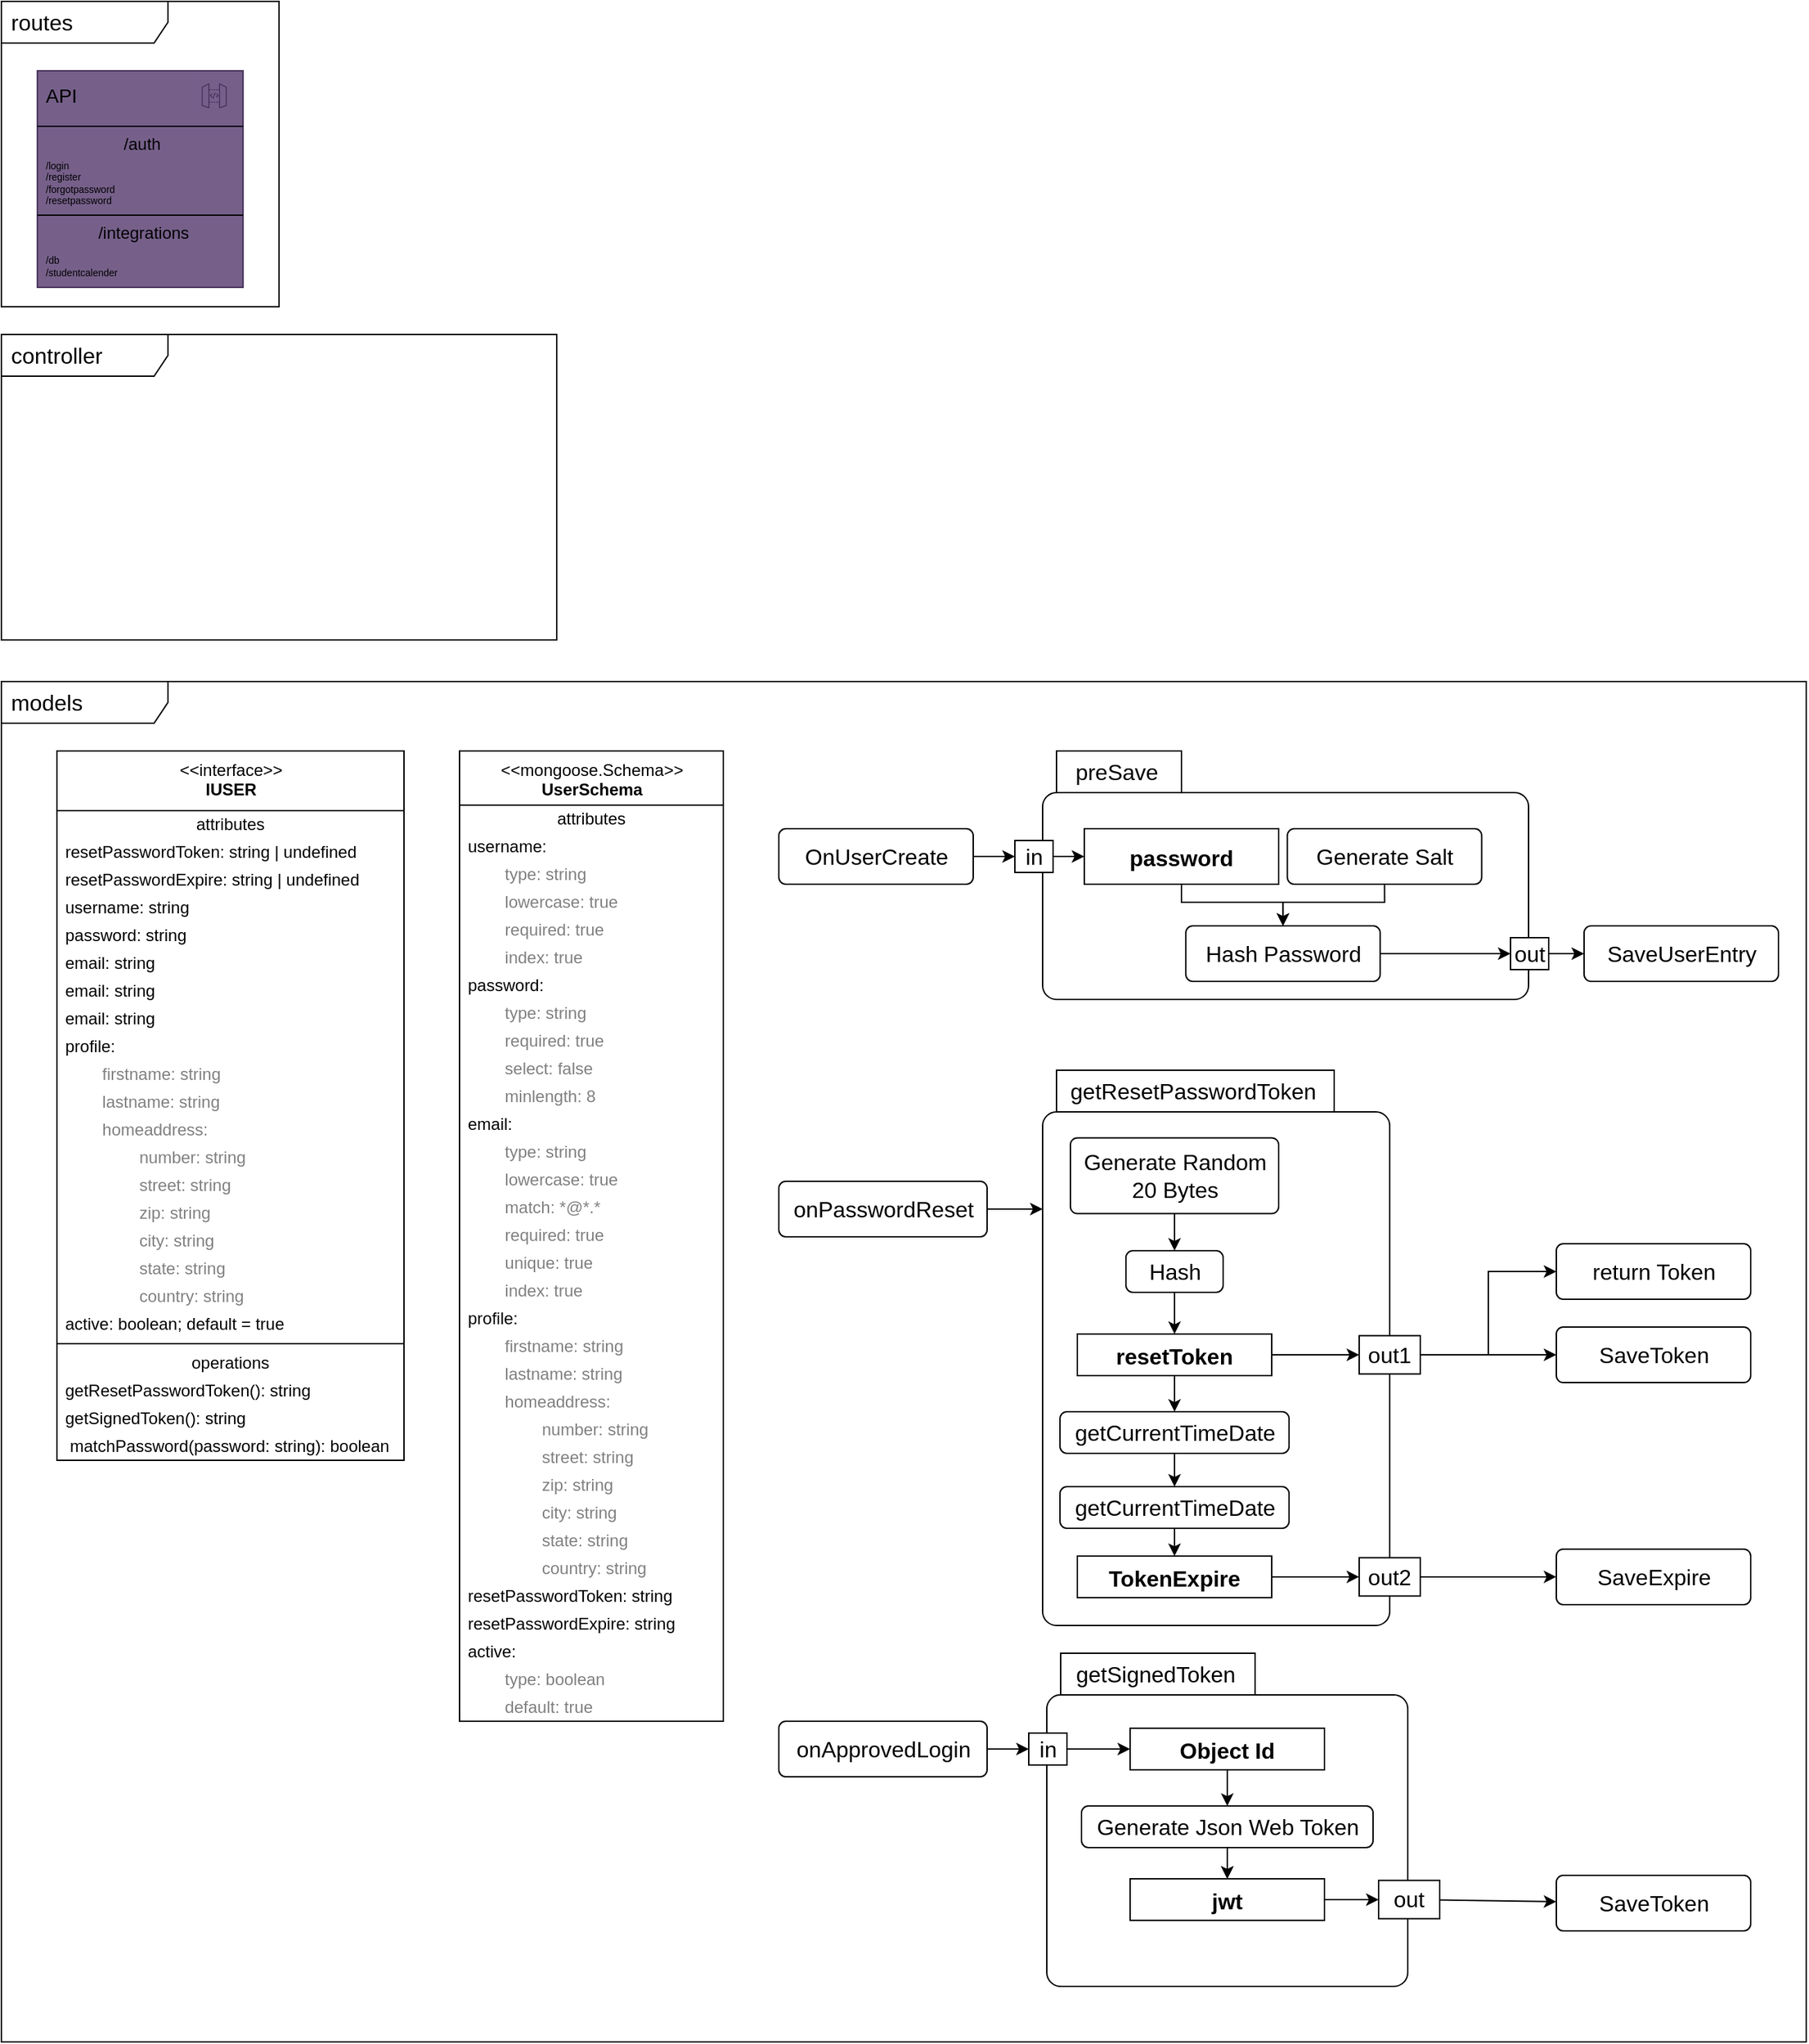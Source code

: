 <mxfile scale="3" border="0">
    <diagram id="nYykl9YyWXMAAkS-OBVn" name="Page-1">
        <mxGraphModel dx="955" dy="1337" grid="1" gridSize="10" guides="1" tooltips="1" connect="1" arrows="1" fold="1" page="1" pageScale="1" pageWidth="3300" pageHeight="2339" math="0" shadow="0">
            <root>
                <mxCell id="0"/>
                <mxCell id="1" parent="0"/>
                <mxCell id="158" value="controller" style="shape=umlFrame;whiteSpace=wrap;html=1;width=120;height=30;boundedLbl=1;verticalAlign=middle;align=left;spacingLeft=5;fontSize=16;" parent="1" vertex="1">
                    <mxGeometry y="240" width="400" height="220" as="geometry"/>
                </mxCell>
                <mxCell id="160" value="" style="group" parent="1" vertex="1" connectable="0">
                    <mxGeometry x="-0.004" width="200" height="220" as="geometry"/>
                </mxCell>
                <mxCell id="159" value="routes" style="shape=umlFrame;whiteSpace=wrap;html=1;width=120;height=30;boundedLbl=1;verticalAlign=middle;align=left;spacingLeft=5;fontSize=16;" parent="160" vertex="1">
                    <mxGeometry width="200" height="220" as="geometry"/>
                </mxCell>
                <mxCell id="2" value="" style="fontStyle=1;align=center;verticalAlign=top;childLayout=stackLayout;horizontal=1;horizontalStack=0;resizeParent=1;resizeParentMax=0;resizeLast=0;marginBottom=0;fontSize=6;fillColor=#76608a;strokeColor=#432D57;fontColor=#ffffff;" parent="160" vertex="1">
                    <mxGeometry x="25.897" y="50" width="148.206" height="156" as="geometry"/>
                </mxCell>
                <mxCell id="3" value="API" style="html=1;align=left;spacingLeft=4;verticalAlign=middle;strokeColor=none;fillColor=none;fontSize=14;" parent="2" vertex="1">
                    <mxGeometry width="148.206" height="36" as="geometry"/>
                </mxCell>
                <mxCell id="4" value="" style="sketch=0;points=[[0,0,0],[0.25,0,0],[0.5,0,0],[0.75,0,0],[1,0,0],[0,1,0],[0.25,1,0],[0.5,1,0],[0.75,1,0],[1,1,0],[0,0.25,0],[0,0.5,0],[0,0.75,0],[1,0.25,0],[1,0.5,0],[1,0.75,0]];outlineConnect=0;gradientDirection=north;dashed=0;verticalLabelPosition=bottom;verticalAlign=top;align=center;html=1;fontSize=12;fontStyle=0;aspect=fixed;shape=mxgraph.aws4.resourceIcon;resIcon=mxgraph.aws4.api_gateway;fillColor=#76608a;strokeColor=#432D57;fontColor=#ffffff;" parent="3" vertex="1">
                    <mxGeometry x="1" width="22.4" height="28" relative="1" as="geometry">
                        <mxPoint x="-32" y="4" as="offset"/>
                    </mxGeometry>
                </mxCell>
                <mxCell id="5" value="" style="line;strokeWidth=1;fillColor=none;align=left;verticalAlign=middle;spacingTop=-1;spacingLeft=3;spacingRight=3;rotatable=0;labelPosition=right;points=[];portConstraint=eastwest;fontSize=6;" parent="2" vertex="1">
                    <mxGeometry y="36" width="148.206" height="8" as="geometry"/>
                </mxCell>
                <mxCell id="6" value="&lt;font style=&quot;font-size: 12px;&quot;&gt;/auth&lt;/font&gt;" style="html=1;align=center;spacingLeft=3;verticalAlign=middle;strokeColor=none;fillColor=none;fontSize=6;" parent="2" vertex="1">
                    <mxGeometry y="44" width="148.206" height="18" as="geometry"/>
                </mxCell>
                <mxCell id="7" value="&lt;font style=&quot;font-size: 7px;&quot;&gt;/login&lt;br style=&quot;font-size: 7px;&quot;&gt;/register&lt;br style=&quot;font-size: 7px;&quot;&gt;/forgotpassword&lt;br style=&quot;font-size: 7px;&quot;&gt;/resetpassword&lt;/font&gt;" style="html=1;align=left;spacingLeft=4;verticalAlign=middle;strokeColor=none;fillColor=none;fontSize=7;" parent="2" vertex="1">
                    <mxGeometry y="62" width="148.206" height="38" as="geometry"/>
                </mxCell>
                <mxCell id="8" value="" style="line;strokeWidth=1;fillColor=none;align=left;verticalAlign=middle;spacingTop=-1;spacingLeft=3;spacingRight=3;rotatable=0;labelPosition=right;points=[];portConstraint=eastwest;fontSize=6;" parent="2" vertex="1">
                    <mxGeometry y="100" width="148.206" height="8" as="geometry"/>
                </mxCell>
                <mxCell id="9" value="&lt;font style=&quot;font-size: 12px;&quot;&gt;/integrations&lt;/font&gt;" style="html=1;align=center;spacingLeft=4;verticalAlign=middle;strokeColor=none;fillColor=none;fontSize=12;" parent="2" vertex="1">
                    <mxGeometry y="108" width="148.206" height="18" as="geometry"/>
                </mxCell>
                <mxCell id="10" value="/db&lt;br style=&quot;font-size: 7px;&quot;&gt;/studentcalender" style="html=1;align=left;spacingLeft=4;verticalAlign=middle;strokeColor=none;fillColor=none;fontSize=7;" parent="2" vertex="1">
                    <mxGeometry y="126" width="148.206" height="30" as="geometry"/>
                </mxCell>
                <mxCell id="161" value="models" style="shape=umlFrame;whiteSpace=wrap;html=1;width=120;height=30;boundedLbl=1;verticalAlign=middle;align=left;spacingLeft=5;fontSize=16;" parent="1" vertex="1">
                    <mxGeometry y="490" width="1300" height="980" as="geometry"/>
                </mxCell>
                <mxCell id="26" value="&amp;lt;&amp;lt;interface&amp;gt;&amp;gt;&lt;br&gt;&lt;b&gt;IUSER&lt;/b&gt;" style="swimlane;fontStyle=0;align=center;verticalAlign=top;childLayout=stackLayout;horizontal=1;startSize=43;horizontalStack=0;resizeParent=1;resizeParentMax=0;resizeLast=0;collapsible=0;marginBottom=0;html=1;" parent="1" vertex="1">
                    <mxGeometry x="40" y="540" width="250" height="511" as="geometry"/>
                </mxCell>
                <mxCell id="27" value="attributes" style="text;html=1;strokeColor=none;fillColor=none;align=center;verticalAlign=middle;spacingLeft=4;spacingRight=4;overflow=hidden;rotatable=0;points=[[0,0.5],[1,0.5]];portConstraint=eastwest;" parent="26" vertex="1">
                    <mxGeometry y="43" width="250" height="20" as="geometry"/>
                </mxCell>
                <mxCell id="28" value="&lt;div&gt;resetPasswordToken: string | undefined&lt;/div&gt;" style="text;html=1;strokeColor=none;fillColor=none;align=left;verticalAlign=middle;spacingLeft=4;spacingRight=4;overflow=hidden;rotatable=0;points=[[0,0.5],[1,0.5]];portConstraint=eastwest;" parent="26" vertex="1">
                    <mxGeometry y="63" width="250" height="20" as="geometry"/>
                </mxCell>
                <mxCell id="36" value="resetPasswordExpire: string | undefined" style="text;html=1;strokeColor=none;fillColor=none;align=left;verticalAlign=middle;spacingLeft=4;spacingRight=4;overflow=hidden;rotatable=0;points=[[0,0.5],[1,0.5]];portConstraint=eastwest;" parent="26" vertex="1">
                    <mxGeometry y="83" width="250" height="20" as="geometry"/>
                </mxCell>
                <mxCell id="37" value="&lt;div&gt;username: string&lt;/div&gt;" style="text;html=1;strokeColor=none;fillColor=none;align=left;verticalAlign=middle;spacingLeft=4;spacingRight=4;overflow=hidden;rotatable=0;points=[[0,0.5],[1,0.5]];portConstraint=eastwest;" parent="26" vertex="1">
                    <mxGeometry y="103" width="250" height="20" as="geometry"/>
                </mxCell>
                <mxCell id="38" value="&lt;div&gt;&lt;span style=&quot;background-color: initial;&quot;&gt;password: string&lt;/span&gt;&lt;br&gt;&lt;/div&gt;" style="text;html=1;strokeColor=none;fillColor=none;align=left;verticalAlign=middle;spacingLeft=4;spacingRight=4;overflow=hidden;rotatable=0;points=[[0,0.5],[1,0.5]];portConstraint=eastwest;" parent="26" vertex="1">
                    <mxGeometry y="123" width="250" height="20" as="geometry"/>
                </mxCell>
                <mxCell id="39" value="&lt;div&gt;email: string&lt;/div&gt;" style="text;html=1;strokeColor=none;fillColor=none;align=left;verticalAlign=middle;spacingLeft=4;spacingRight=4;overflow=hidden;rotatable=0;points=[[0,0.5],[1,0.5]];portConstraint=eastwest;" parent="26" vertex="1">
                    <mxGeometry y="143" width="250" height="20" as="geometry"/>
                </mxCell>
                <mxCell id="40" value="&lt;div&gt;email: string&lt;/div&gt;" style="text;html=1;strokeColor=none;fillColor=none;align=left;verticalAlign=middle;spacingLeft=4;spacingRight=4;overflow=hidden;rotatable=0;points=[[0,0.5],[1,0.5]];portConstraint=eastwest;" parent="26" vertex="1">
                    <mxGeometry y="163" width="250" height="20" as="geometry"/>
                </mxCell>
                <mxCell id="41" value="&lt;div&gt;email: string&lt;/div&gt;" style="text;html=1;strokeColor=none;fillColor=none;align=left;verticalAlign=middle;spacingLeft=4;spacingRight=4;overflow=hidden;rotatable=0;points=[[0,0.5],[1,0.5]];portConstraint=eastwest;" parent="26" vertex="1">
                    <mxGeometry y="183" width="250" height="20" as="geometry"/>
                </mxCell>
                <mxCell id="42" value="&lt;div&gt;profile:&lt;/div&gt;" style="text;html=1;strokeColor=none;fillColor=none;align=left;verticalAlign=middle;spacingLeft=4;spacingRight=4;overflow=hidden;rotatable=0;points=[[0,0.5],[1,0.5]];portConstraint=eastwest;" parent="26" vertex="1">
                    <mxGeometry y="203" width="250" height="20" as="geometry"/>
                </mxCell>
                <mxCell id="51" value="&lt;span style=&quot;white-space: pre;&quot;&gt;&#9;&lt;/span&gt;firstname: string" style="text;html=1;strokeColor=none;fillColor=none;align=left;verticalAlign=middle;spacingLeft=4;spacingRight=4;overflow=hidden;rotatable=0;points=[[0,0.5],[1,0.5]];portConstraint=eastwest;fontColor=#808080;" parent="26" vertex="1">
                    <mxGeometry y="223" width="250" height="20" as="geometry"/>
                </mxCell>
                <mxCell id="53" value="&lt;span style=&quot;white-space: pre;&quot;&gt;&#9;&lt;/span&gt;lastname: string" style="text;html=1;strokeColor=none;fillColor=none;align=left;verticalAlign=middle;spacingLeft=4;spacingRight=4;overflow=hidden;rotatable=0;points=[[0,0.5],[1,0.5]];portConstraint=eastwest;fontColor=#808080;" parent="26" vertex="1">
                    <mxGeometry y="243" width="250" height="20" as="geometry"/>
                </mxCell>
                <mxCell id="52" value="&lt;span style=&quot;white-space: pre;&quot;&gt;&#9;&lt;/span&gt;homeaddress:" style="text;html=1;strokeColor=none;fillColor=none;align=left;verticalAlign=middle;spacingLeft=4;spacingRight=4;overflow=hidden;rotatable=0;points=[[0,0.5],[1,0.5]];portConstraint=eastwest;fontColor=#808080;" parent="26" vertex="1">
                    <mxGeometry y="263" width="250" height="20" as="geometry"/>
                </mxCell>
                <mxCell id="54" value="&lt;span style=&quot;white-space: pre;&quot;&gt;&#9;&lt;/span&gt;&lt;span style=&quot;white-space: pre;&quot;&gt;&#9;&lt;/span&gt;number: string" style="text;html=1;strokeColor=none;fillColor=none;align=left;verticalAlign=middle;spacingLeft=4;spacingRight=4;overflow=hidden;rotatable=0;points=[[0,0.5],[1,0.5]];portConstraint=eastwest;fontColor=#808080;" parent="26" vertex="1">
                    <mxGeometry y="283" width="250" height="20" as="geometry"/>
                </mxCell>
                <mxCell id="55" value="&lt;span style=&quot;white-space: pre;&quot;&gt;&#9;&lt;/span&gt;&lt;span style=&quot;white-space: pre;&quot;&gt;&#9;&lt;/span&gt;street: string" style="text;html=1;strokeColor=none;fillColor=none;align=left;verticalAlign=middle;spacingLeft=4;spacingRight=4;overflow=hidden;rotatable=0;points=[[0,0.5],[1,0.5]];portConstraint=eastwest;fontColor=#808080;" parent="26" vertex="1">
                    <mxGeometry y="303" width="250" height="20" as="geometry"/>
                </mxCell>
                <mxCell id="56" value="&lt;span style=&quot;white-space: pre;&quot;&gt;&#9;&lt;/span&gt;&lt;span style=&quot;white-space: pre;&quot;&gt;&#9;&lt;/span&gt;zip: string" style="text;html=1;strokeColor=none;fillColor=none;align=left;verticalAlign=middle;spacingLeft=4;spacingRight=4;overflow=hidden;rotatable=0;points=[[0,0.5],[1,0.5]];portConstraint=eastwest;fontColor=#808080;" parent="26" vertex="1">
                    <mxGeometry y="323" width="250" height="20" as="geometry"/>
                </mxCell>
                <mxCell id="57" value="&lt;span style=&quot;white-space: pre;&quot;&gt;&#9;&lt;/span&gt;&lt;span style=&quot;white-space: pre;&quot;&gt;&#9;&lt;/span&gt;city: string" style="text;html=1;strokeColor=none;fillColor=none;align=left;verticalAlign=middle;spacingLeft=4;spacingRight=4;overflow=hidden;rotatable=0;points=[[0,0.5],[1,0.5]];portConstraint=eastwest;fontColor=#808080;" parent="26" vertex="1">
                    <mxGeometry y="343" width="250" height="20" as="geometry"/>
                </mxCell>
                <mxCell id="58" value="&lt;span style=&quot;white-space: pre;&quot;&gt;&#9;&lt;/span&gt;&lt;span style=&quot;white-space: pre;&quot;&gt;&#9;&lt;/span&gt;state: string" style="text;html=1;strokeColor=none;fillColor=none;align=left;verticalAlign=middle;spacingLeft=4;spacingRight=4;overflow=hidden;rotatable=0;points=[[0,0.5],[1,0.5]];portConstraint=eastwest;fontColor=#808080;" parent="26" vertex="1">
                    <mxGeometry y="363" width="250" height="20" as="geometry"/>
                </mxCell>
                <mxCell id="59" value="&lt;span style=&quot;white-space: pre;&quot;&gt;&#9;&lt;/span&gt;&lt;span style=&quot;white-space: pre;&quot;&gt;&#9;&lt;/span&gt;country: string" style="text;html=1;strokeColor=none;fillColor=none;align=left;verticalAlign=middle;spacingLeft=4;spacingRight=4;overflow=hidden;rotatable=0;points=[[0,0.5],[1,0.5]];portConstraint=eastwest;fontColor=#808080;" parent="26" vertex="1">
                    <mxGeometry y="383" width="250" height="20" as="geometry"/>
                </mxCell>
                <mxCell id="60" value="&lt;div&gt;active: boolean; default = true&lt;/div&gt;" style="text;html=1;strokeColor=none;fillColor=none;align=left;verticalAlign=middle;spacingLeft=4;spacingRight=4;overflow=hidden;rotatable=0;points=[[0,0.5],[1,0.5]];portConstraint=eastwest;" parent="26" vertex="1">
                    <mxGeometry y="403" width="250" height="20" as="geometry"/>
                </mxCell>
                <mxCell id="31" value="" style="line;strokeWidth=1;fillColor=none;align=left;verticalAlign=middle;spacingTop=-1;spacingLeft=3;spacingRight=3;rotatable=0;labelPosition=right;points=[];portConstraint=eastwest;" parent="26" vertex="1">
                    <mxGeometry y="423" width="250" height="8" as="geometry"/>
                </mxCell>
                <mxCell id="32" value="operations" style="text;html=1;strokeColor=none;fillColor=none;align=center;verticalAlign=middle;spacingLeft=4;spacingRight=4;overflow=hidden;rotatable=0;points=[[0,0.5],[1,0.5]];portConstraint=eastwest;" parent="26" vertex="1">
                    <mxGeometry y="431" width="250" height="20" as="geometry"/>
                </mxCell>
                <mxCell id="33" value="getResetPasswordToken(): string" style="text;html=1;strokeColor=none;fillColor=none;align=left;verticalAlign=middle;spacingLeft=4;spacingRight=4;overflow=hidden;rotatable=0;points=[[0,0.5],[1,0.5]];portConstraint=eastwest;" parent="26" vertex="1">
                    <mxGeometry y="451" width="250" height="20" as="geometry"/>
                </mxCell>
                <mxCell id="61" value="getSignedToken(): string" style="text;html=1;strokeColor=none;fillColor=none;align=left;verticalAlign=middle;spacingLeft=4;spacingRight=4;overflow=hidden;rotatable=0;points=[[0,0.5],[1,0.5]];portConstraint=eastwest;" parent="26" vertex="1">
                    <mxGeometry y="471" width="250" height="20" as="geometry"/>
                </mxCell>
                <mxCell id="62" value="&amp;nbsp;matchPassword(password: string): boolean" style="text;html=1;strokeColor=none;fillColor=none;align=left;verticalAlign=middle;spacingLeft=4;spacingRight=4;overflow=hidden;rotatable=0;points=[[0,0.5],[1,0.5]];portConstraint=eastwest;" parent="26" vertex="1">
                    <mxGeometry y="491" width="250" height="20" as="geometry"/>
                </mxCell>
                <mxCell id="43" value="&amp;lt;&amp;lt;mongoose.Schema&amp;gt;&amp;gt;&lt;br&gt;&lt;b&gt;UserSchema&lt;/b&gt;" style="swimlane;fontStyle=0;align=center;verticalAlign=top;childLayout=stackLayout;horizontal=1;startSize=39;horizontalStack=0;resizeParent=1;resizeParentMax=0;resizeLast=0;collapsible=0;marginBottom=0;html=1;" parent="1" vertex="1">
                    <mxGeometry x="330" y="540" width="190" height="699" as="geometry"/>
                </mxCell>
                <mxCell id="44" value="attributes" style="text;html=1;strokeColor=none;fillColor=none;align=center;verticalAlign=middle;spacingLeft=4;spacingRight=4;overflow=hidden;rotatable=0;points=[[0,0.5],[1,0.5]];portConstraint=eastwest;" parent="43" vertex="1">
                    <mxGeometry y="39" width="190" height="20" as="geometry"/>
                </mxCell>
                <mxCell id="45" value="username:&lt;br&gt;" style="text;html=1;strokeColor=none;fillColor=none;align=left;verticalAlign=middle;spacingLeft=4;spacingRight=4;overflow=hidden;rotatable=0;points=[[0,0.5],[1,0.5]];portConstraint=eastwest;" parent="43" vertex="1">
                    <mxGeometry y="59" width="190" height="20" as="geometry"/>
                </mxCell>
                <mxCell id="46" value="&lt;span style=&quot;white-space: pre;&quot;&gt;&#9;&lt;/span&gt;type: string" style="text;html=1;strokeColor=none;fillColor=none;align=left;verticalAlign=middle;spacingLeft=4;spacingRight=4;overflow=hidden;rotatable=0;points=[[0,0.5],[1,0.5]];portConstraint=eastwest;fontColor=#808080;" parent="43" vertex="1">
                    <mxGeometry y="79" width="190" height="20" as="geometry"/>
                </mxCell>
                <mxCell id="64" value="&lt;span style=&quot;&quot;&gt;&#9;&lt;/span&gt;&lt;span style=&quot;white-space: pre;&quot;&gt;&#9;&lt;/span&gt;lowercase: true" style="text;html=1;strokeColor=none;fillColor=none;align=left;verticalAlign=middle;spacingLeft=4;spacingRight=4;overflow=hidden;rotatable=0;points=[[0,0.5],[1,0.5]];portConstraint=eastwest;fontColor=#808080;" parent="43" vertex="1">
                    <mxGeometry y="99" width="190" height="20" as="geometry"/>
                </mxCell>
                <mxCell id="65" value="&lt;span style=&quot;&quot;&gt;&#9;&lt;/span&gt;&lt;span style=&quot;&quot;&gt;&#9;&lt;/span&gt;&lt;span style=&quot;white-space: pre;&quot;&gt;&#9;&lt;/span&gt;required: true" style="text;html=1;strokeColor=none;fillColor=none;align=left;verticalAlign=middle;spacingLeft=4;spacingRight=4;overflow=hidden;rotatable=0;points=[[0,0.5],[1,0.5]];portConstraint=eastwest;fontColor=#808080;" parent="43" vertex="1">
                    <mxGeometry y="119" width="190" height="20" as="geometry"/>
                </mxCell>
                <mxCell id="66" value="&lt;span style=&quot;&quot;&gt;&#9;&lt;/span&gt;&lt;span style=&quot;&quot;&gt;&#9;&lt;/span&gt;&lt;span style=&quot;white-space: pre;&quot;&gt;&#9;&lt;/span&gt;index: true" style="text;html=1;strokeColor=none;fillColor=none;align=left;verticalAlign=middle;spacingLeft=4;spacingRight=4;overflow=hidden;rotatable=0;points=[[0,0.5],[1,0.5]];portConstraint=eastwest;fontColor=#808080;" parent="43" vertex="1">
                    <mxGeometry y="139" width="190" height="20" as="geometry"/>
                </mxCell>
                <mxCell id="47" value="password:" style="text;html=1;strokeColor=none;fillColor=none;align=left;verticalAlign=middle;spacingLeft=4;spacingRight=4;overflow=hidden;rotatable=0;points=[[0,0.5],[1,0.5]];portConstraint=eastwest;" parent="43" vertex="1">
                    <mxGeometry y="159" width="190" height="20" as="geometry"/>
                </mxCell>
                <mxCell id="73" value="&lt;span style=&quot;white-space: pre;&quot;&gt;&#9;&lt;/span&gt;type: string" style="text;html=1;strokeColor=none;fillColor=none;align=left;verticalAlign=middle;spacingLeft=4;spacingRight=4;overflow=hidden;rotatable=0;points=[[0,0.5],[1,0.5]];portConstraint=eastwest;fontColor=#808080;" parent="43" vertex="1">
                    <mxGeometry y="179" width="190" height="20" as="geometry"/>
                </mxCell>
                <mxCell id="75" value="&lt;span style=&quot;&quot;&gt;&#9;&lt;/span&gt;&lt;span style=&quot;&quot;&gt;&#9;&lt;/span&gt;&lt;span style=&quot;white-space: pre;&quot;&gt;&#9;&lt;/span&gt;required: true" style="text;html=1;strokeColor=none;fillColor=none;align=left;verticalAlign=middle;spacingLeft=4;spacingRight=4;overflow=hidden;rotatable=0;points=[[0,0.5],[1,0.5]];portConstraint=eastwest;fontColor=#808080;" parent="43" vertex="1">
                    <mxGeometry y="199" width="190" height="20" as="geometry"/>
                </mxCell>
                <mxCell id="76" value="&lt;span style=&quot;&quot;&gt;&#9;&lt;/span&gt;&lt;span style=&quot;&quot;&gt;&#9;&lt;/span&gt;&lt;span style=&quot;white-space: pre;&quot;&gt;&#9;&lt;/span&gt;select: false" style="text;html=1;strokeColor=none;fillColor=none;align=left;verticalAlign=middle;spacingLeft=4;spacingRight=4;overflow=hidden;rotatable=0;points=[[0,0.5],[1,0.5]];portConstraint=eastwest;fontColor=#808080;" parent="43" vertex="1">
                    <mxGeometry y="219" width="190" height="20" as="geometry"/>
                </mxCell>
                <mxCell id="74" value="&lt;span style=&quot;&quot;&gt;&#9;&lt;/span&gt;&lt;span style=&quot;&quot;&gt;&#9;&lt;/span&gt;&lt;span style=&quot;white-space: pre;&quot;&gt;&#9;&lt;/span&gt;minlength: 8" style="text;html=1;strokeColor=none;fillColor=none;align=left;verticalAlign=middle;spacingLeft=4;spacingRight=4;overflow=hidden;rotatable=0;points=[[0,0.5],[1,0.5]];portConstraint=eastwest;fontColor=#808080;" parent="43" vertex="1">
                    <mxGeometry y="239" width="190" height="20" as="geometry"/>
                </mxCell>
                <mxCell id="70" value="email:" style="text;html=1;strokeColor=none;fillColor=none;align=left;verticalAlign=middle;spacingLeft=4;spacingRight=4;overflow=hidden;rotatable=0;points=[[0,0.5],[1,0.5]];portConstraint=eastwest;" parent="43" vertex="1">
                    <mxGeometry y="259" width="190" height="20" as="geometry"/>
                </mxCell>
                <mxCell id="77" value="&lt;span style=&quot;white-space: pre;&quot;&gt;&#9;&lt;/span&gt;type: string" style="text;html=1;strokeColor=none;fillColor=none;align=left;verticalAlign=middle;spacingLeft=4;spacingRight=4;overflow=hidden;rotatable=0;points=[[0,0.5],[1,0.5]];portConstraint=eastwest;fontColor=#808080;" parent="43" vertex="1">
                    <mxGeometry y="279" width="190" height="20" as="geometry"/>
                </mxCell>
                <mxCell id="78" value="&lt;span style=&quot;&quot;&gt;&#9;&lt;/span&gt;&lt;span style=&quot;white-space: pre;&quot;&gt;&#9;&lt;/span&gt;lowercase: true" style="text;html=1;strokeColor=none;fillColor=none;align=left;verticalAlign=middle;spacingLeft=4;spacingRight=4;overflow=hidden;rotatable=0;points=[[0,0.5],[1,0.5]];portConstraint=eastwest;fontColor=#808080;" parent="43" vertex="1">
                    <mxGeometry y="299" width="190" height="20" as="geometry"/>
                </mxCell>
                <mxCell id="96" value="&lt;span style=&quot;&quot;&gt;&#9;&lt;/span&gt;&lt;span style=&quot;&quot;&gt;&#9;&lt;/span&gt;&lt;span style=&quot;&quot;&gt;&#9;&lt;/span&gt;&lt;span style=&quot;white-space: pre;&quot;&gt;&#9;&lt;/span&gt;match: *@*.*" style="text;html=1;strokeColor=none;fillColor=none;align=left;verticalAlign=middle;spacingLeft=4;spacingRight=4;overflow=hidden;rotatable=0;points=[[0,0.5],[1,0.5]];portConstraint=eastwest;fontColor=#808080;" parent="43" vertex="1">
                    <mxGeometry y="319" width="190" height="20" as="geometry"/>
                </mxCell>
                <mxCell id="97" value="&lt;span style=&quot;&quot;&gt;&#9;&lt;/span&gt;&lt;span style=&quot;&quot;&gt;&#9;&lt;/span&gt;&lt;span style=&quot;white-space: pre;&quot;&gt;&#9;&lt;/span&gt;required: true" style="text;html=1;strokeColor=none;fillColor=none;align=left;verticalAlign=middle;spacingLeft=4;spacingRight=4;overflow=hidden;rotatable=0;points=[[0,0.5],[1,0.5]];portConstraint=eastwest;fontColor=#808080;" parent="43" vertex="1">
                    <mxGeometry y="339" width="190" height="20" as="geometry"/>
                </mxCell>
                <mxCell id="79" value="&lt;span style=&quot;&quot;&gt;&#9;&lt;/span&gt;&lt;span style=&quot;&quot;&gt;&#9;&lt;/span&gt;&lt;span style=&quot;&quot;&gt;&#9;&lt;/span&gt;&lt;span style=&quot;white-space: pre;&quot;&gt;&#9;&lt;/span&gt;unique: true" style="text;html=1;strokeColor=none;fillColor=none;align=left;verticalAlign=middle;spacingLeft=4;spacingRight=4;overflow=hidden;rotatable=0;points=[[0,0.5],[1,0.5]];portConstraint=eastwest;fontColor=#808080;" parent="43" vertex="1">
                    <mxGeometry y="359" width="190" height="20" as="geometry"/>
                </mxCell>
                <mxCell id="80" value="&lt;span style=&quot;&quot;&gt;&#9;&lt;/span&gt;&lt;span style=&quot;&quot;&gt;&#9;&lt;/span&gt;&lt;span style=&quot;white-space: pre;&quot;&gt;&#9;&lt;/span&gt;index: true" style="text;html=1;strokeColor=none;fillColor=none;align=left;verticalAlign=middle;spacingLeft=4;spacingRight=4;overflow=hidden;rotatable=0;points=[[0,0.5],[1,0.5]];portConstraint=eastwest;fontColor=#808080;" parent="43" vertex="1">
                    <mxGeometry y="379" width="190" height="20" as="geometry"/>
                </mxCell>
                <mxCell id="69" value="profile:" style="text;html=1;strokeColor=none;fillColor=none;align=left;verticalAlign=middle;spacingLeft=4;spacingRight=4;overflow=hidden;rotatable=0;points=[[0,0.5],[1,0.5]];portConstraint=eastwest;" parent="43" vertex="1">
                    <mxGeometry y="399" width="190" height="20" as="geometry"/>
                </mxCell>
                <mxCell id="85" value="&lt;span style=&quot;white-space: pre;&quot;&gt;&#9;&lt;/span&gt;firstname: string" style="text;html=1;strokeColor=none;fillColor=none;align=left;verticalAlign=middle;spacingLeft=4;spacingRight=4;overflow=hidden;rotatable=0;points=[[0,0.5],[1,0.5]];portConstraint=eastwest;fontColor=#808080;" parent="43" vertex="1">
                    <mxGeometry y="419" width="190" height="20" as="geometry"/>
                </mxCell>
                <mxCell id="86" value="&lt;span style=&quot;white-space: pre;&quot;&gt;&#9;&lt;/span&gt;lastname: string" style="text;html=1;strokeColor=none;fillColor=none;align=left;verticalAlign=middle;spacingLeft=4;spacingRight=4;overflow=hidden;rotatable=0;points=[[0,0.5],[1,0.5]];portConstraint=eastwest;fontColor=#808080;" parent="43" vertex="1">
                    <mxGeometry y="439" width="190" height="20" as="geometry"/>
                </mxCell>
                <mxCell id="87" value="&lt;span style=&quot;white-space: pre;&quot;&gt;&#9;&lt;/span&gt;homeaddress:" style="text;html=1;strokeColor=none;fillColor=none;align=left;verticalAlign=middle;spacingLeft=4;spacingRight=4;overflow=hidden;rotatable=0;points=[[0,0.5],[1,0.5]];portConstraint=eastwest;fontColor=#808080;" parent="43" vertex="1">
                    <mxGeometry y="459" width="190" height="20" as="geometry"/>
                </mxCell>
                <mxCell id="88" value="&lt;span style=&quot;white-space: pre;&quot;&gt;&#9;&lt;/span&gt;&lt;span style=&quot;white-space: pre;&quot;&gt;&#9;&lt;/span&gt;number: string" style="text;html=1;strokeColor=none;fillColor=none;align=left;verticalAlign=middle;spacingLeft=4;spacingRight=4;overflow=hidden;rotatable=0;points=[[0,0.5],[1,0.5]];portConstraint=eastwest;fontColor=#808080;" parent="43" vertex="1">
                    <mxGeometry y="479" width="190" height="20" as="geometry"/>
                </mxCell>
                <mxCell id="89" value="&lt;span style=&quot;white-space: pre;&quot;&gt;&#9;&lt;/span&gt;&lt;span style=&quot;white-space: pre;&quot;&gt;&#9;&lt;/span&gt;street: string" style="text;html=1;strokeColor=none;fillColor=none;align=left;verticalAlign=middle;spacingLeft=4;spacingRight=4;overflow=hidden;rotatable=0;points=[[0,0.5],[1,0.5]];portConstraint=eastwest;fontColor=#808080;" parent="43" vertex="1">
                    <mxGeometry y="499" width="190" height="20" as="geometry"/>
                </mxCell>
                <mxCell id="90" value="&lt;span style=&quot;white-space: pre;&quot;&gt;&#9;&lt;/span&gt;&lt;span style=&quot;white-space: pre;&quot;&gt;&#9;&lt;/span&gt;zip: string" style="text;html=1;strokeColor=none;fillColor=none;align=left;verticalAlign=middle;spacingLeft=4;spacingRight=4;overflow=hidden;rotatable=0;points=[[0,0.5],[1,0.5]];portConstraint=eastwest;fontColor=#808080;" parent="43" vertex="1">
                    <mxGeometry y="519" width="190" height="20" as="geometry"/>
                </mxCell>
                <mxCell id="91" value="&lt;span style=&quot;white-space: pre;&quot;&gt;&#9;&lt;/span&gt;&lt;span style=&quot;white-space: pre;&quot;&gt;&#9;&lt;/span&gt;city: string" style="text;html=1;strokeColor=none;fillColor=none;align=left;verticalAlign=middle;spacingLeft=4;spacingRight=4;overflow=hidden;rotatable=0;points=[[0,0.5],[1,0.5]];portConstraint=eastwest;fontColor=#808080;" parent="43" vertex="1">
                    <mxGeometry y="539" width="190" height="20" as="geometry"/>
                </mxCell>
                <mxCell id="92" value="&lt;span style=&quot;white-space: pre;&quot;&gt;&#9;&lt;/span&gt;&lt;span style=&quot;white-space: pre;&quot;&gt;&#9;&lt;/span&gt;state: string" style="text;html=1;strokeColor=none;fillColor=none;align=left;verticalAlign=middle;spacingLeft=4;spacingRight=4;overflow=hidden;rotatable=0;points=[[0,0.5],[1,0.5]];portConstraint=eastwest;fontColor=#808080;" parent="43" vertex="1">
                    <mxGeometry y="559" width="190" height="20" as="geometry"/>
                </mxCell>
                <mxCell id="93" value="&lt;span style=&quot;white-space: pre;&quot;&gt;&#9;&lt;/span&gt;&lt;span style=&quot;white-space: pre;&quot;&gt;&#9;&lt;/span&gt;country: string" style="text;html=1;strokeColor=none;fillColor=none;align=left;verticalAlign=middle;spacingLeft=4;spacingRight=4;overflow=hidden;rotatable=0;points=[[0,0.5],[1,0.5]];portConstraint=eastwest;fontColor=#808080;" parent="43" vertex="1">
                    <mxGeometry y="579" width="190" height="20" as="geometry"/>
                </mxCell>
                <mxCell id="71" value="resetPasswordToken: string" style="text;html=1;strokeColor=none;fillColor=none;align=left;verticalAlign=middle;spacingLeft=4;spacingRight=4;overflow=hidden;rotatable=0;points=[[0,0.5],[1,0.5]];portConstraint=eastwest;" parent="43" vertex="1">
                    <mxGeometry y="599" width="190" height="20" as="geometry"/>
                </mxCell>
                <mxCell id="68" value="resetPasswordExpire: string" style="text;html=1;strokeColor=none;fillColor=none;align=left;verticalAlign=middle;spacingLeft=4;spacingRight=4;overflow=hidden;rotatable=0;points=[[0,0.5],[1,0.5]];portConstraint=eastwest;" parent="43" vertex="1">
                    <mxGeometry y="619" width="190" height="20" as="geometry"/>
                </mxCell>
                <mxCell id="72" value="active:" style="text;html=1;strokeColor=none;fillColor=none;align=left;verticalAlign=middle;spacingLeft=4;spacingRight=4;overflow=hidden;rotatable=0;points=[[0,0.5],[1,0.5]];portConstraint=eastwest;" parent="43" vertex="1">
                    <mxGeometry y="639" width="190" height="20" as="geometry"/>
                </mxCell>
                <mxCell id="94" value="&lt;span style=&quot;white-space: pre;&quot;&gt;&#9;&lt;/span&gt;type: boolean" style="text;html=1;strokeColor=none;fillColor=none;align=left;verticalAlign=middle;spacingLeft=4;spacingRight=4;overflow=hidden;rotatable=0;points=[[0,0.5],[1,0.5]];portConstraint=eastwest;fontColor=#808080;" parent="43" vertex="1">
                    <mxGeometry y="659" width="190" height="20" as="geometry"/>
                </mxCell>
                <mxCell id="95" value="&lt;span style=&quot;white-space: pre;&quot;&gt;&#9;&lt;/span&gt;default: true" style="text;html=1;strokeColor=none;fillColor=none;align=left;verticalAlign=middle;spacingLeft=4;spacingRight=4;overflow=hidden;rotatable=0;points=[[0,0.5],[1,0.5]];portConstraint=eastwest;fontColor=#808080;" parent="43" vertex="1">
                    <mxGeometry y="679" width="190" height="20" as="geometry"/>
                </mxCell>
                <mxCell id="157" value="" style="group" parent="1" vertex="1" connectable="0">
                    <mxGeometry x="560" y="540" width="720" height="179" as="geometry"/>
                </mxCell>
                <mxCell id="127" value="OnUserCreate" style="html=1;align=center;verticalAlign=middle;rounded=1;absoluteArcSize=1;arcSize=10;dashed=0;fontSize=16;" parent="157" vertex="1">
                    <mxGeometry y="56" width="140" height="40" as="geometry"/>
                </mxCell>
                <mxCell id="128" value="SaveUserEntry" style="html=1;align=center;verticalAlign=middle;rounded=1;absoluteArcSize=1;arcSize=10;dashed=0;fontSize=16;" parent="157" vertex="1">
                    <mxGeometry x="580" y="126" width="140" height="40" as="geometry"/>
                </mxCell>
                <mxCell id="153" value="" style="group" parent="157" vertex="1" connectable="0">
                    <mxGeometry x="170" width="384.5" height="179" as="geometry"/>
                </mxCell>
                <mxCell id="129" value="preSave" style="shape=folder;align=center;verticalAlign=middle;fontStyle=0;tabWidth=100;tabHeight=30;tabPosition=left;html=1;boundedLbl=1;labelInHeader=1;rounded=1;absoluteArcSize=1;arcSize=10;fontSize=16;" parent="153" vertex="1">
                    <mxGeometry x="20" width="350" height="179" as="geometry"/>
                </mxCell>
                <mxCell id="133" value="Hash Password" style="html=1;align=center;verticalAlign=middle;rounded=1;absoluteArcSize=1;arcSize=10;dashed=0;fontSize=16;" parent="153" vertex="1">
                    <mxGeometry x="123.13" y="126" width="140" height="40" as="geometry"/>
                </mxCell>
                <mxCell id="146" value="out" style="rounded=0;whiteSpace=wrap;html=1;fontSize=16;" parent="153" vertex="1">
                    <mxGeometry x="357" y="134.5" width="27.5" height="23" as="geometry"/>
                </mxCell>
                <mxCell id="147" style="edgeStyle=orthogonalEdgeStyle;rounded=0;html=1;exitX=1;exitY=0.5;exitDx=0;exitDy=0;entryX=0;entryY=0.5;entryDx=0;entryDy=0;fontSize=16;" parent="153" source="133" target="146" edge="1">
                    <mxGeometry relative="1" as="geometry"/>
                </mxCell>
                <mxCell id="148" value="in" style="rounded=0;whiteSpace=wrap;html=1;fontSize=16;" parent="153" vertex="1">
                    <mxGeometry y="64.5" width="27.5" height="23" as="geometry"/>
                </mxCell>
                <mxCell id="150" value="" style="group" parent="153" vertex="1" connectable="0">
                    <mxGeometry x="50" y="56" width="286.25" height="40" as="geometry"/>
                </mxCell>
                <mxCell id="131" value="password" style="fontStyle=1;fontSize=16;rotation=0;" parent="150" vertex="1">
                    <mxGeometry width="140" height="40" as="geometry"/>
                </mxCell>
                <mxCell id="132" value="Generate Salt" style="html=1;align=center;verticalAlign=middle;rounded=1;absoluteArcSize=1;arcSize=10;dashed=0;fontSize=16;" parent="150" vertex="1">
                    <mxGeometry x="146.25" width="140" height="40" as="geometry"/>
                </mxCell>
                <mxCell id="149" style="edgeStyle=orthogonalEdgeStyle;rounded=0;html=1;exitX=1;exitY=0.5;exitDx=0;exitDy=0;entryX=0;entryY=0.5;entryDx=0;entryDy=0;fontSize=16;endArrow=classic;endFill=1;" parent="153" source="148" target="131" edge="1">
                    <mxGeometry relative="1" as="geometry"/>
                </mxCell>
                <mxCell id="141" style="edgeStyle=orthogonalEdgeStyle;html=1;exitX=0.5;exitY=1;exitDx=0;exitDy=0;entryX=0.5;entryY=0;entryDx=0;entryDy=0;fontSize=16;rounded=0;" parent="153" source="132" target="133" edge="1">
                    <mxGeometry relative="1" as="geometry">
                        <Array as="points">
                            <mxPoint x="260" y="109"/>
                            <mxPoint x="185" y="109"/>
                        </Array>
                    </mxGeometry>
                </mxCell>
                <mxCell id="151" style="edgeStyle=orthogonalEdgeStyle;rounded=0;html=1;exitX=0.5;exitY=1;exitDx=0;exitDy=0;entryX=0.5;entryY=0;entryDx=0;entryDy=0;fontSize=16;endArrow=classic;endFill=1;" parent="153" source="131" target="133" edge="1">
                    <mxGeometry relative="1" as="geometry">
                        <Array as="points">
                            <mxPoint x="120" y="109"/>
                            <mxPoint x="193" y="109"/>
                        </Array>
                    </mxGeometry>
                </mxCell>
                <mxCell id="154" style="edgeStyle=orthogonalEdgeStyle;rounded=0;html=1;exitX=1;exitY=0.5;exitDx=0;exitDy=0;entryX=0;entryY=0.5;entryDx=0;entryDy=0;fontSize=16;endArrow=classic;endFill=1;" parent="157" source="127" target="148" edge="1">
                    <mxGeometry relative="1" as="geometry"/>
                </mxCell>
                <mxCell id="156" style="edgeStyle=orthogonalEdgeStyle;rounded=0;html=1;exitX=1;exitY=0.5;exitDx=0;exitDy=0;entryX=0;entryY=0.5;entryDx=0;entryDy=0;fontSize=16;endArrow=classic;endFill=1;" parent="157" source="146" target="128" edge="1">
                    <mxGeometry relative="1" as="geometry"/>
                </mxCell>
                <mxCell id="237" value="" style="group" vertex="1" connectable="0" parent="1">
                    <mxGeometry x="560" y="770" width="700" height="400" as="geometry"/>
                </mxCell>
                <mxCell id="163" value="onPasswordReset" style="html=1;align=center;verticalAlign=middle;rounded=1;absoluteArcSize=1;arcSize=10;dashed=0;fontSize=16;" parent="237" vertex="1">
                    <mxGeometry y="80" width="150" height="40" as="geometry"/>
                </mxCell>
                <mxCell id="186" value="SaveToken" style="html=1;align=center;verticalAlign=middle;rounded=1;absoluteArcSize=1;arcSize=10;dashed=0;fontSize=16;" parent="237" vertex="1">
                    <mxGeometry x="560" y="185.02" width="140" height="40" as="geometry"/>
                </mxCell>
                <mxCell id="187" value="SaveExpire" style="html=1;align=center;verticalAlign=middle;rounded=1;absoluteArcSize=1;arcSize=10;dashed=0;fontSize=16;" parent="237" vertex="1">
                    <mxGeometry x="560" y="344.97" width="140" height="40" as="geometry"/>
                </mxCell>
                <mxCell id="202" value="return Token" style="html=1;align=center;verticalAlign=middle;rounded=1;absoluteArcSize=1;arcSize=10;dashed=0;fontSize=16;" parent="237" vertex="1">
                    <mxGeometry x="560" y="125" width="140" height="40" as="geometry"/>
                </mxCell>
                <mxCell id="204" value="" style="group" parent="237" vertex="1" connectable="0">
                    <mxGeometry x="190" width="272" height="400" as="geometry"/>
                </mxCell>
                <mxCell id="165" value="getResetPasswordToken" style="shape=folder;align=center;verticalAlign=middle;fontStyle=0;tabWidth=210;tabHeight=30;tabPosition=left;html=1;boundedLbl=1;labelInHeader=1;rounded=1;absoluteArcSize=1;arcSize=10;fontSize=16;" parent="204" vertex="1">
                    <mxGeometry width="250" height="400" as="geometry"/>
                </mxCell>
                <mxCell id="167" value="out1" style="rounded=0;whiteSpace=wrap;html=1;fontSize=16;" parent="204" vertex="1">
                    <mxGeometry x="228" y="191.23" width="44" height="27.57" as="geometry"/>
                </mxCell>
                <mxCell id="179" value="Generate Random &lt;br&gt;20 Bytes" style="html=1;align=center;verticalAlign=middle;rounded=1;absoluteArcSize=1;arcSize=10;dashed=0;fontSize=16;" parent="204" vertex="1">
                    <mxGeometry x="20" y="48.71" width="150" height="54.58" as="geometry"/>
                </mxCell>
                <mxCell id="182" value="Hash" style="html=1;align=center;verticalAlign=middle;rounded=1;absoluteArcSize=1;arcSize=10;dashed=0;fontSize=16;" parent="204" vertex="1">
                    <mxGeometry x="60" y="130" width="70" height="30" as="geometry"/>
                </mxCell>
                <mxCell id="188" value="getCurrentTimeDate" style="html=1;align=center;verticalAlign=middle;rounded=1;absoluteArcSize=1;arcSize=10;dashed=0;fontSize=16;rotation=0;" parent="204" vertex="1">
                    <mxGeometry x="12.5" y="246.03" width="165" height="29.94" as="geometry"/>
                </mxCell>
                <mxCell id="189" value="out2" style="rounded=0;whiteSpace=wrap;html=1;fontSize=16;" parent="204" vertex="1">
                    <mxGeometry x="228" y="351.19" width="44" height="27.57" as="geometry"/>
                </mxCell>
                <mxCell id="191" value="getCurrentTimeDate" style="html=1;align=center;verticalAlign=middle;rounded=1;absoluteArcSize=1;arcSize=10;dashed=0;fontSize=16;rotation=0;" parent="204" vertex="1">
                    <mxGeometry x="12.5" y="300" width="165" height="29.94" as="geometry"/>
                </mxCell>
                <mxCell id="192" value="resetToken" style="fontStyle=1;fontSize=16;rotation=0;" parent="204" vertex="1">
                    <mxGeometry x="25" y="190.05" width="140" height="29.94" as="geometry"/>
                </mxCell>
                <mxCell id="196" value="TokenExpire" style="fontStyle=1;fontSize=16;rotation=0;" parent="204" vertex="1">
                    <mxGeometry x="25" y="350" width="140" height="29.94" as="geometry"/>
                </mxCell>
                <mxCell id="183" style="edgeStyle=orthogonalEdgeStyle;rounded=0;html=1;exitX=0.5;exitY=1;exitDx=0;exitDy=0;entryX=0.5;entryY=0;entryDx=0;entryDy=0;fontSize=16;endArrow=classic;endFill=1;" parent="204" source="179" target="182" edge="1">
                    <mxGeometry relative="1" as="geometry"/>
                </mxCell>
                <mxCell id="197" value="" style="edgeStyle=orthogonalEdgeStyle;rounded=0;html=1;fontSize=16;endArrow=classic;endFill=1;entryX=0.5;entryY=0;entryDx=0;entryDy=0;" parent="204" source="188" target="191" edge="1">
                    <mxGeometry relative="1" as="geometry"/>
                </mxCell>
                <mxCell id="184" value="" style="edgeStyle=orthogonalEdgeStyle;rounded=0;html=1;fontSize=16;endArrow=classic;endFill=1;entryX=0.5;entryY=0;entryDx=0;entryDy=0;" parent="204" source="182" target="192" edge="1">
                    <mxGeometry relative="1" as="geometry">
                        <mxPoint x="815" y="950.06" as="targetPoint"/>
                    </mxGeometry>
                </mxCell>
                <mxCell id="194" value="" style="edgeStyle=orthogonalEdgeStyle;rounded=0;html=1;fontSize=16;endArrow=classic;endFill=1;" parent="204" source="192" target="167" edge="1">
                    <mxGeometry relative="1" as="geometry"/>
                </mxCell>
                <mxCell id="195" value="" style="edgeStyle=orthogonalEdgeStyle;rounded=0;html=1;fontSize=16;endArrow=classic;endFill=1;entryX=0.5;entryY=0;entryDx=0;entryDy=0;" parent="204" source="192" target="188" edge="1">
                    <mxGeometry relative="1" as="geometry"/>
                </mxCell>
                <mxCell id="198" value="" style="edgeStyle=orthogonalEdgeStyle;rounded=0;html=1;fontSize=16;endArrow=classic;endFill=1;" parent="204" source="191" target="196" edge="1">
                    <mxGeometry relative="1" as="geometry"/>
                </mxCell>
                <mxCell id="199" style="edgeStyle=orthogonalEdgeStyle;rounded=0;html=1;exitX=1;exitY=0.5;exitDx=0;exitDy=0;entryX=0;entryY=0.5;entryDx=0;entryDy=0;fontSize=16;endArrow=classic;endFill=1;" parent="204" source="196" target="189" edge="1">
                    <mxGeometry relative="1" as="geometry"/>
                </mxCell>
                <mxCell id="185" style="edgeStyle=orthogonalEdgeStyle;rounded=0;html=1;exitX=1;exitY=0.5;exitDx=0;exitDy=0;entryX=0;entryY=0.25;entryDx=0;entryDy=0;entryPerimeter=0;fontSize=16;endArrow=classic;endFill=1;" parent="237" source="163" target="165" edge="1">
                    <mxGeometry relative="1" as="geometry"/>
                </mxCell>
                <mxCell id="201" value="" style="edgeStyle=orthogonalEdgeStyle;rounded=0;html=1;fontSize=16;endArrow=classic;endFill=1;" parent="237" source="167" target="186" edge="1">
                    <mxGeometry relative="1" as="geometry"/>
                </mxCell>
                <mxCell id="203" style="edgeStyle=orthogonalEdgeStyle;rounded=0;html=1;exitX=1;exitY=0.5;exitDx=0;exitDy=0;entryX=0;entryY=0.5;entryDx=0;entryDy=0;fontSize=16;endArrow=classic;endFill=1;" parent="237" source="167" target="202" edge="1">
                    <mxGeometry relative="1" as="geometry"/>
                </mxCell>
                <mxCell id="200" value="" style="edgeStyle=orthogonalEdgeStyle;rounded=0;html=1;fontSize=16;endArrow=classic;endFill=1;" parent="237" source="189" target="187" edge="1">
                    <mxGeometry relative="1" as="geometry"/>
                </mxCell>
                <mxCell id="206" value="onApprovedLogin" style="html=1;align=center;verticalAlign=middle;rounded=1;absoluteArcSize=1;arcSize=10;dashed=0;fontSize=16;" vertex="1" parent="1">
                    <mxGeometry x="560" y="1239" width="150" height="40" as="geometry"/>
                </mxCell>
                <mxCell id="235" value="" style="group" vertex="1" connectable="0" parent="1">
                    <mxGeometry x="740" y="1190" width="296" height="240" as="geometry"/>
                </mxCell>
                <mxCell id="208" value="getSignedToken" style="shape=folder;align=center;verticalAlign=middle;fontStyle=0;tabWidth=150;tabHeight=30;tabPosition=left;html=1;boundedLbl=1;labelInHeader=1;rounded=1;absoluteArcSize=1;arcSize=10;fontSize=16;" vertex="1" parent="235">
                    <mxGeometry x="13" width="260" height="240" as="geometry"/>
                </mxCell>
                <mxCell id="209" value="out" style="rounded=0;whiteSpace=wrap;html=1;fontSize=16;" vertex="1" parent="235">
                    <mxGeometry x="252" y="163.67" width="44" height="27.57" as="geometry"/>
                </mxCell>
                <mxCell id="210" value="Generate Json Web Token" style="html=1;align=center;verticalAlign=middle;rounded=1;absoluteArcSize=1;arcSize=10;dashed=0;fontSize=16;" vertex="1" parent="235">
                    <mxGeometry x="38" y="110" width="210" height="30" as="geometry"/>
                </mxCell>
                <mxCell id="215" value="jwt" style="fontStyle=1;fontSize=16;rotation=0;" vertex="1" parent="235">
                    <mxGeometry x="73" y="162.48" width="140" height="29.94" as="geometry"/>
                </mxCell>
                <mxCell id="228" value="in" style="rounded=0;whiteSpace=wrap;html=1;fontSize=16;" vertex="1" parent="235">
                    <mxGeometry y="57.5" width="27.5" height="23" as="geometry"/>
                </mxCell>
                <mxCell id="230" value="Object Id" style="fontStyle=1;fontSize=16;rotation=0;" vertex="1" parent="235">
                    <mxGeometry x="73" y="54.03" width="140" height="29.94" as="geometry"/>
                </mxCell>
                <mxCell id="220" value="" style="edgeStyle=orthogonalEdgeStyle;rounded=0;html=1;fontSize=16;endArrow=classic;endFill=1;" edge="1" parent="235" source="215" target="209">
                    <mxGeometry relative="1" as="geometry"/>
                </mxCell>
                <mxCell id="229" value="" style="edgeStyle=none;html=1;" edge="1" parent="235" source="210" target="215">
                    <mxGeometry relative="1" as="geometry"/>
                </mxCell>
                <mxCell id="233" value="" style="edgeStyle=none;html=1;" edge="1" parent="235" source="210" target="215">
                    <mxGeometry relative="1" as="geometry"/>
                </mxCell>
                <mxCell id="231" value="" style="edgeStyle=none;html=1;" edge="1" parent="235" source="228" target="230">
                    <mxGeometry relative="1" as="geometry"/>
                </mxCell>
                <mxCell id="234" style="edgeStyle=none;html=1;exitX=0.5;exitY=1;exitDx=0;exitDy=0;entryX=0.5;entryY=0;entryDx=0;entryDy=0;" edge="1" parent="235" source="230" target="210">
                    <mxGeometry relative="1" as="geometry"/>
                </mxCell>
                <mxCell id="236" style="edgeStyle=none;html=1;exitX=1;exitY=0.5;exitDx=0;exitDy=0;entryX=0;entryY=0.5;entryDx=0;entryDy=0;" edge="1" parent="1" source="206" target="228">
                    <mxGeometry relative="1" as="geometry"/>
                </mxCell>
                <mxCell id="265" value="SaveToken" style="html=1;align=center;verticalAlign=middle;rounded=1;absoluteArcSize=1;arcSize=10;dashed=0;fontSize=16;" vertex="1" parent="1">
                    <mxGeometry x="1120" y="1350" width="140" height="40" as="geometry"/>
                </mxCell>
                <mxCell id="266" value="" style="edgeStyle=none;html=1;" edge="1" parent="1" source="209" target="265">
                    <mxGeometry relative="1" as="geometry"/>
                </mxCell>
            </root>
        </mxGraphModel>
    </diagram>
</mxfile>